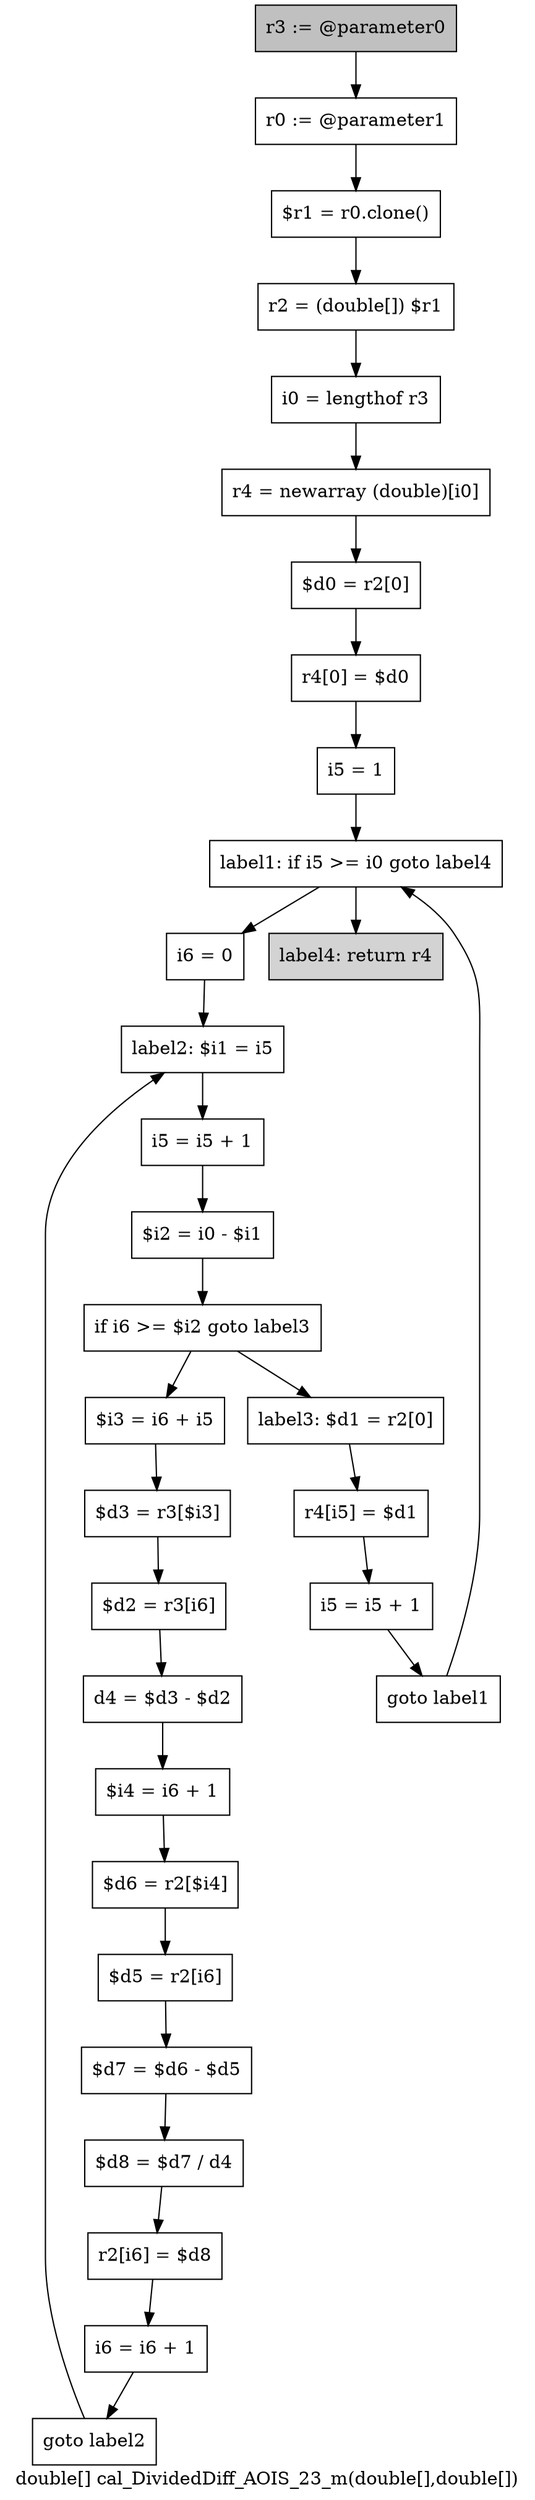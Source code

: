 digraph "double[] cal_DividedDiff_AOIS_23_m(double[],double[])" {
    label="double[] cal_DividedDiff_AOIS_23_m(double[],double[])";
    node [shape=box];
    "0" [style=filled,fillcolor=gray,label="r3 := @parameter0",];
    "1" [label="r0 := @parameter1",];
    "0"->"1";
    "2" [label="$r1 = r0.clone()",];
    "1"->"2";
    "3" [label="r2 = (double[]) $r1",];
    "2"->"3";
    "4" [label="i0 = lengthof r3",];
    "3"->"4";
    "5" [label="r4 = newarray (double)[i0]",];
    "4"->"5";
    "6" [label="$d0 = r2[0]",];
    "5"->"6";
    "7" [label="r4[0] = $d0",];
    "6"->"7";
    "8" [label="i5 = 1",];
    "7"->"8";
    "9" [label="label1: if i5 >= i0 goto label4",];
    "8"->"9";
    "10" [label="i6 = 0",];
    "9"->"10";
    "31" [style=filled,fillcolor=lightgray,label="label4: return r4",];
    "9"->"31";
    "11" [label="label2: $i1 = i5",];
    "10"->"11";
    "12" [label="i5 = i5 + 1",];
    "11"->"12";
    "13" [label="$i2 = i0 - $i1",];
    "12"->"13";
    "14" [label="if i6 >= $i2 goto label3",];
    "13"->"14";
    "15" [label="$i3 = i6 + i5",];
    "14"->"15";
    "27" [label="label3: $d1 = r2[0]",];
    "14"->"27";
    "16" [label="$d3 = r3[$i3]",];
    "15"->"16";
    "17" [label="$d2 = r3[i6]",];
    "16"->"17";
    "18" [label="d4 = $d3 - $d2",];
    "17"->"18";
    "19" [label="$i4 = i6 + 1",];
    "18"->"19";
    "20" [label="$d6 = r2[$i4]",];
    "19"->"20";
    "21" [label="$d5 = r2[i6]",];
    "20"->"21";
    "22" [label="$d7 = $d6 - $d5",];
    "21"->"22";
    "23" [label="$d8 = $d7 / d4",];
    "22"->"23";
    "24" [label="r2[i6] = $d8",];
    "23"->"24";
    "25" [label="i6 = i6 + 1",];
    "24"->"25";
    "26" [label="goto label2",];
    "25"->"26";
    "26"->"11";
    "28" [label="r4[i5] = $d1",];
    "27"->"28";
    "29" [label="i5 = i5 + 1",];
    "28"->"29";
    "30" [label="goto label1",];
    "29"->"30";
    "30"->"9";
}
